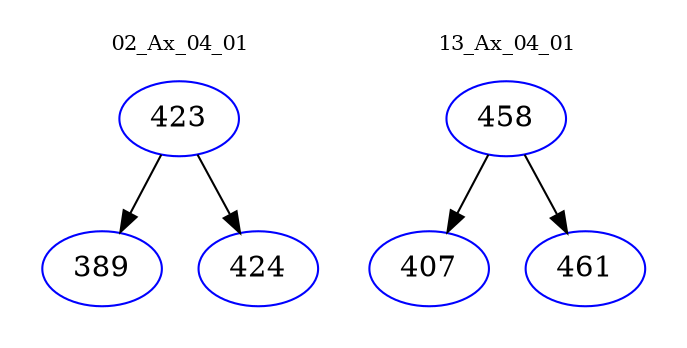 digraph{
subgraph cluster_0 {
color = white
label = "02_Ax_04_01";
fontsize=10;
T0_423 [label="423", color="blue"]
T0_423 -> T0_389 [color="black"]
T0_389 [label="389", color="blue"]
T0_423 -> T0_424 [color="black"]
T0_424 [label="424", color="blue"]
}
subgraph cluster_1 {
color = white
label = "13_Ax_04_01";
fontsize=10;
T1_458 [label="458", color="blue"]
T1_458 -> T1_407 [color="black"]
T1_407 [label="407", color="blue"]
T1_458 -> T1_461 [color="black"]
T1_461 [label="461", color="blue"]
}
}
